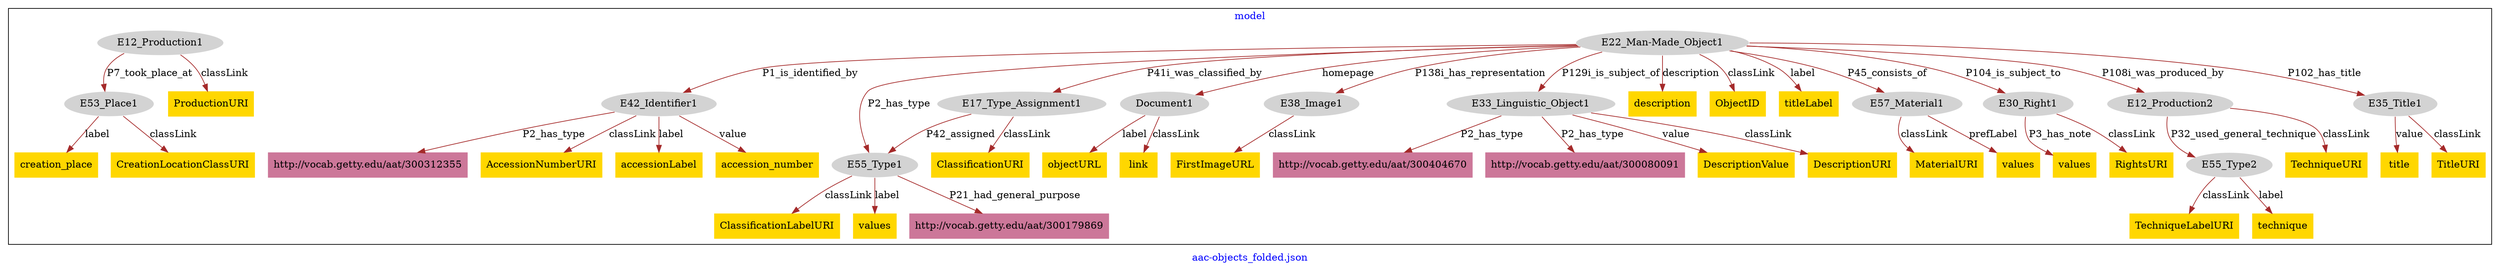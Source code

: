 digraph n0 {
fontcolor="blue"
remincross="true"
label="aac-objects_folded.json"
subgraph cluster {
label="model"
n2[style="filled",color="white",fillcolor="lightgray",label="E57_Material1"];
n3[shape="plaintext",style="filled",fillcolor="gold",label="MaterialURI"];
n4[style="filled",color="white",fillcolor="lightgray",label="E22_Man-Made_Object1"];
n5[style="filled",color="white",fillcolor="lightgray",label="E30_Right1"];
n6[style="filled",color="white",fillcolor="lightgray",label="E55_Type1"];
n7[style="filled",color="white",fillcolor="lightgray",label="E12_Production2"];
n8[style="filled",color="white",fillcolor="lightgray",label="E53_Place1"];
n9[shape="plaintext",style="filled",fillcolor="gold",label="creation_place"];
n10[style="filled",color="white",fillcolor="lightgray",label="E35_Title1"];
n11[shape="plaintext",style="filled",fillcolor="gold",label="title"];
n12[style="filled",color="white",fillcolor="lightgray",label="E12_Production1"];
n13[shape="plaintext",style="filled",fillcolor="gold",label="ProductionURI"];
n14[shape="plaintext",style="filled",fillcolor="gold",label="values"];
n15[style="filled",color="white",fillcolor="lightgray",label="E55_Type2"];
n16[shape="plaintext",style="filled",fillcolor="gold",label="technique"];
n17[style="filled",color="white",fillcolor="lightgray",label="E42_Identifier1"];
n18[style="filled",color="white",fillcolor="lightgray",label="Document1"];
n19[shape="plaintext",style="filled",fillcolor="gold",label="objectURL"];
n20[shape="plaintext",style="filled",fillcolor="gold",label="TechniqueLabelURI"];
n21[shape="plaintext",style="filled",fillcolor="gold",label="values"];
n22[shape="plaintext",style="filled",fillcolor="gold",label="TechniqueURI"];
n23[style="filled",color="white",fillcolor="lightgray",label="E17_Type_Assignment1"];
n24[shape="plaintext",style="filled",fillcolor="gold",label="link"];
n25[style="filled",color="white",fillcolor="lightgray",label="E38_Image1"];
n26[shape="plaintext",style="filled",fillcolor="gold",label="FirstImageURL"];
n27[style="filled",color="white",fillcolor="lightgray",label="E33_Linguistic_Object1"];
n28[shape="plaintext",style="filled",fillcolor="#CC7799",label="http://vocab.getty.edu/aat/300404670"];
n29[shape="plaintext",style="filled",fillcolor="#CC7799",label="http://vocab.getty.edu/aat/300080091"];
n30[shape="plaintext",style="filled",fillcolor="gold",label="DescriptionValue"];
n31[shape="plaintext",style="filled",fillcolor="gold",label="CreationLocationClassURI"];
n32[shape="plaintext",style="filled",fillcolor="#CC7799",label="http://vocab.getty.edu/aat/300179869"];
n33[shape="plaintext",style="filled",fillcolor="gold",label="description"];
n34[shape="plaintext",style="filled",fillcolor="gold",label="ObjectID"];
n35[shape="plaintext",style="filled",fillcolor="gold",label="accession_number"];
n36[shape="plaintext",style="filled",fillcolor="gold",label="values"];
n37[shape="plaintext",style="filled",fillcolor="gold",label="TitleURI"];
n38[shape="plaintext",style="filled",fillcolor="gold",label="RightsURI"];
n39[shape="plaintext",style="filled",fillcolor="gold",label="ClassificationLabelURI"];
n40[shape="plaintext",style="filled",fillcolor="gold",label="DescriptionURI"];
n41[shape="plaintext",style="filled",fillcolor="gold",label="titleLabel"];
n42[shape="plaintext",style="filled",fillcolor="gold",label="AccessionNumberURI"];
n43[shape="plaintext",style="filled",fillcolor="gold",label="ClassificationURI"];
n44[shape="plaintext",style="filled",fillcolor="gold",label="accessionLabel"];
n45[shape="plaintext",style="filled",fillcolor="#CC7799",label="http://vocab.getty.edu/aat/300312355"];
}
n2 -> n3[color="brown",fontcolor="black",label="classLink"]
n4 -> n5[color="brown",fontcolor="black",label="P104_is_subject_to"]
n4 -> n6[color="brown",fontcolor="black",label="P2_has_type"]
n4 -> n7[color="brown",fontcolor="black",label="P108i_was_produced_by"]
n8 -> n9[color="brown",fontcolor="black",label="label"]
n10 -> n11[color="brown",fontcolor="black",label="value"]
n12 -> n13[color="brown",fontcolor="black",label="classLink"]
n6 -> n14[color="brown",fontcolor="black",label="label"]
n15 -> n16[color="brown",fontcolor="black",label="label"]
n4 -> n17[color="brown",fontcolor="black",label="P1_is_identified_by"]
n18 -> n19[color="brown",fontcolor="black",label="label"]
n15 -> n20[color="brown",fontcolor="black",label="classLink"]
n2 -> n21[color="brown",fontcolor="black",label="prefLabel"]
n7 -> n22[color="brown",fontcolor="black",label="classLink"]
n23 -> n6[color="brown",fontcolor="black",label="P42_assigned"]
n4 -> n18[color="brown",fontcolor="black",label="homepage"]
n7 -> n15[color="brown",fontcolor="black",label="P32_used_general_technique"]
n18 -> n24[color="brown",fontcolor="black",label="classLink"]
n25 -> n26[color="brown",fontcolor="black",label="classLink"]
n4 -> n27[color="brown",fontcolor="black",label="P129i_is_subject_of"]
n27 -> n28[color="brown",fontcolor="black",label="P2_has_type"]
n4 -> n10[color="brown",fontcolor="black",label="P102_has_title"]
n27 -> n29[color="brown",fontcolor="black",label="P2_has_type"]
n27 -> n30[color="brown",fontcolor="black",label="value"]
n8 -> n31[color="brown",fontcolor="black",label="classLink"]
n6 -> n32[color="brown",fontcolor="black",label="P21_had_general_purpose"]
n4 -> n33[color="brown",fontcolor="black",label="description"]
n4 -> n34[color="brown",fontcolor="black",label="classLink"]
n17 -> n35[color="brown",fontcolor="black",label="value"]
n5 -> n36[color="brown",fontcolor="black",label="P3_has_note"]
n4 -> n2[color="brown",fontcolor="black",label="P45_consists_of"]
n10 -> n37[color="brown",fontcolor="black",label="classLink"]
n5 -> n38[color="brown",fontcolor="black",label="classLink"]
n6 -> n39[color="brown",fontcolor="black",label="classLink"]
n4 -> n23[color="brown",fontcolor="black",label="P41i_was_classified_by"]
n27 -> n40[color="brown",fontcolor="black",label="classLink"]
n4 -> n41[color="brown",fontcolor="black",label="label"]
n17 -> n42[color="brown",fontcolor="black",label="classLink"]
n4 -> n25[color="brown",fontcolor="black",label="P138i_has_representation"]
n23 -> n43[color="brown",fontcolor="black",label="classLink"]
n17 -> n44[color="brown",fontcolor="black",label="label"]
n17 -> n45[color="brown",fontcolor="black",label="P2_has_type"]
n12 -> n8[color="brown",fontcolor="black",label="P7_took_place_at"]
}
